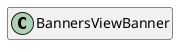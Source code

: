 @startuml
set namespaceSeparator \\
hide members
hide << alias >> circle

class BannersViewBanner
@enduml
